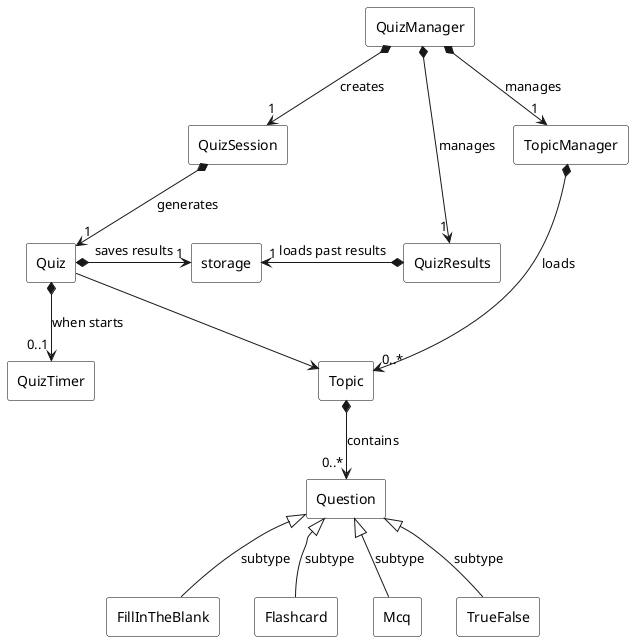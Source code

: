 @startuml

hide circle

skinparam classAttributeIconSize 0

skinparam rectangle {
    BackgroundColor White
    BorderColor Black
    FontColor Black
}

rectangle QuizManager as QM
rectangle QuizSession as QS
rectangle TopicManager as TM
rectangle QuizResults as QR

QM *-down-> "1" QS : creates
QM *-down-> "1" TM : manages
QM *-down-> "1" QR : manages

rectangle Quiz as Q
rectangle Topic as T
rectangle QuizTimer as QTi

QS *-down-> "1" Q : generates
TM *--down-> "0..*" T : loads
Q *-down-> "0..1" QTi : when starts

rectangle Question as Ques
T *-down-> "0..*" Ques : contains

rectangle FillInTheBlank as FITB
rectangle Flashcard as FC
rectangle Mcq as MCQ
rectangle TrueFalse as TF

Ques <|-down- FITB : subtype
Ques <|-down- FC : subtype
Ques <|-down- MCQ : subtype
Ques <|-down- TF : subtype

rectangle storage as store

QR *--left-> "1" store : loads past results
Q *-> "1" store : saves results

Q --> T


@enduml